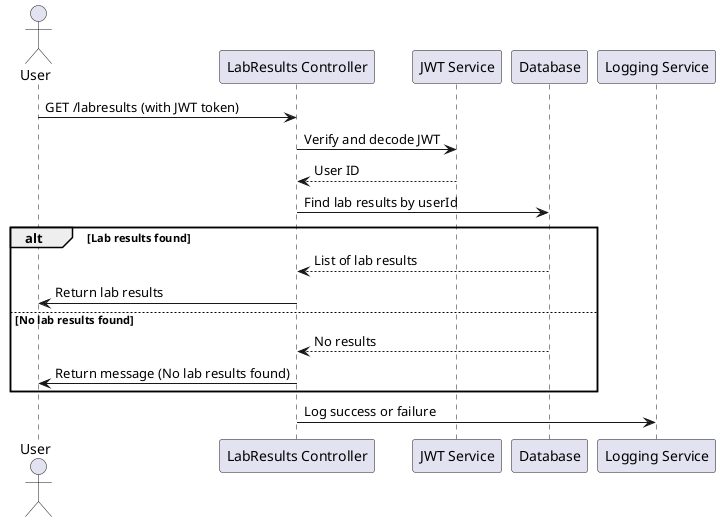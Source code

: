 @startuml
actor User
User -> "LabResults Controller": GET /labresults (with JWT token)
"LabResults Controller" -> "JWT Service": Verify and decode JWT
"JWT Service" --> "LabResults Controller": User ID

"LabResults Controller" -> "Database": Find lab results by userId
alt Lab results found
    "Database" --> "LabResults Controller": List of lab results
    "LabResults Controller" -> User: Return lab results
else No lab results found
    "Database" --> "LabResults Controller": No results
    "LabResults Controller" -> User: Return message (No lab results found)
end
"LabResults Controller" -> "Logging Service": Log success or failure
@enduml
